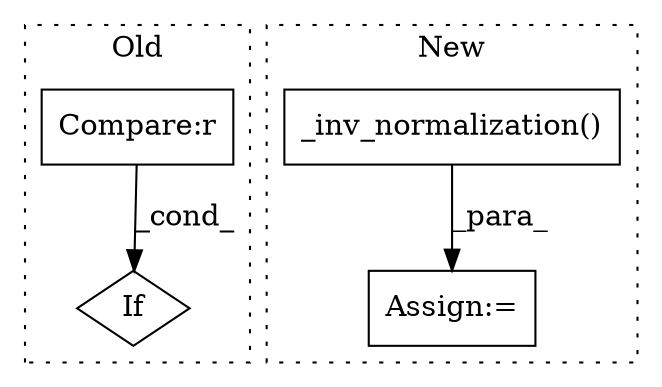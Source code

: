 digraph G {
subgraph cluster0 {
1 [label="If" a="96" s="26029" l="3" shape="diamond"];
3 [label="Compare:r" a="40" s="26032" l="23" shape="box"];
label = "Old";
style="dotted";
}
subgraph cluster1 {
2 [label="_inv_normalization()" a="75" s="26377" l="122" shape="box"];
4 [label="Assign:=" a="68" s="26356" l="21" shape="box"];
label = "New";
style="dotted";
}
2 -> 4 [label="_para_"];
3 -> 1 [label="_cond_"];
}